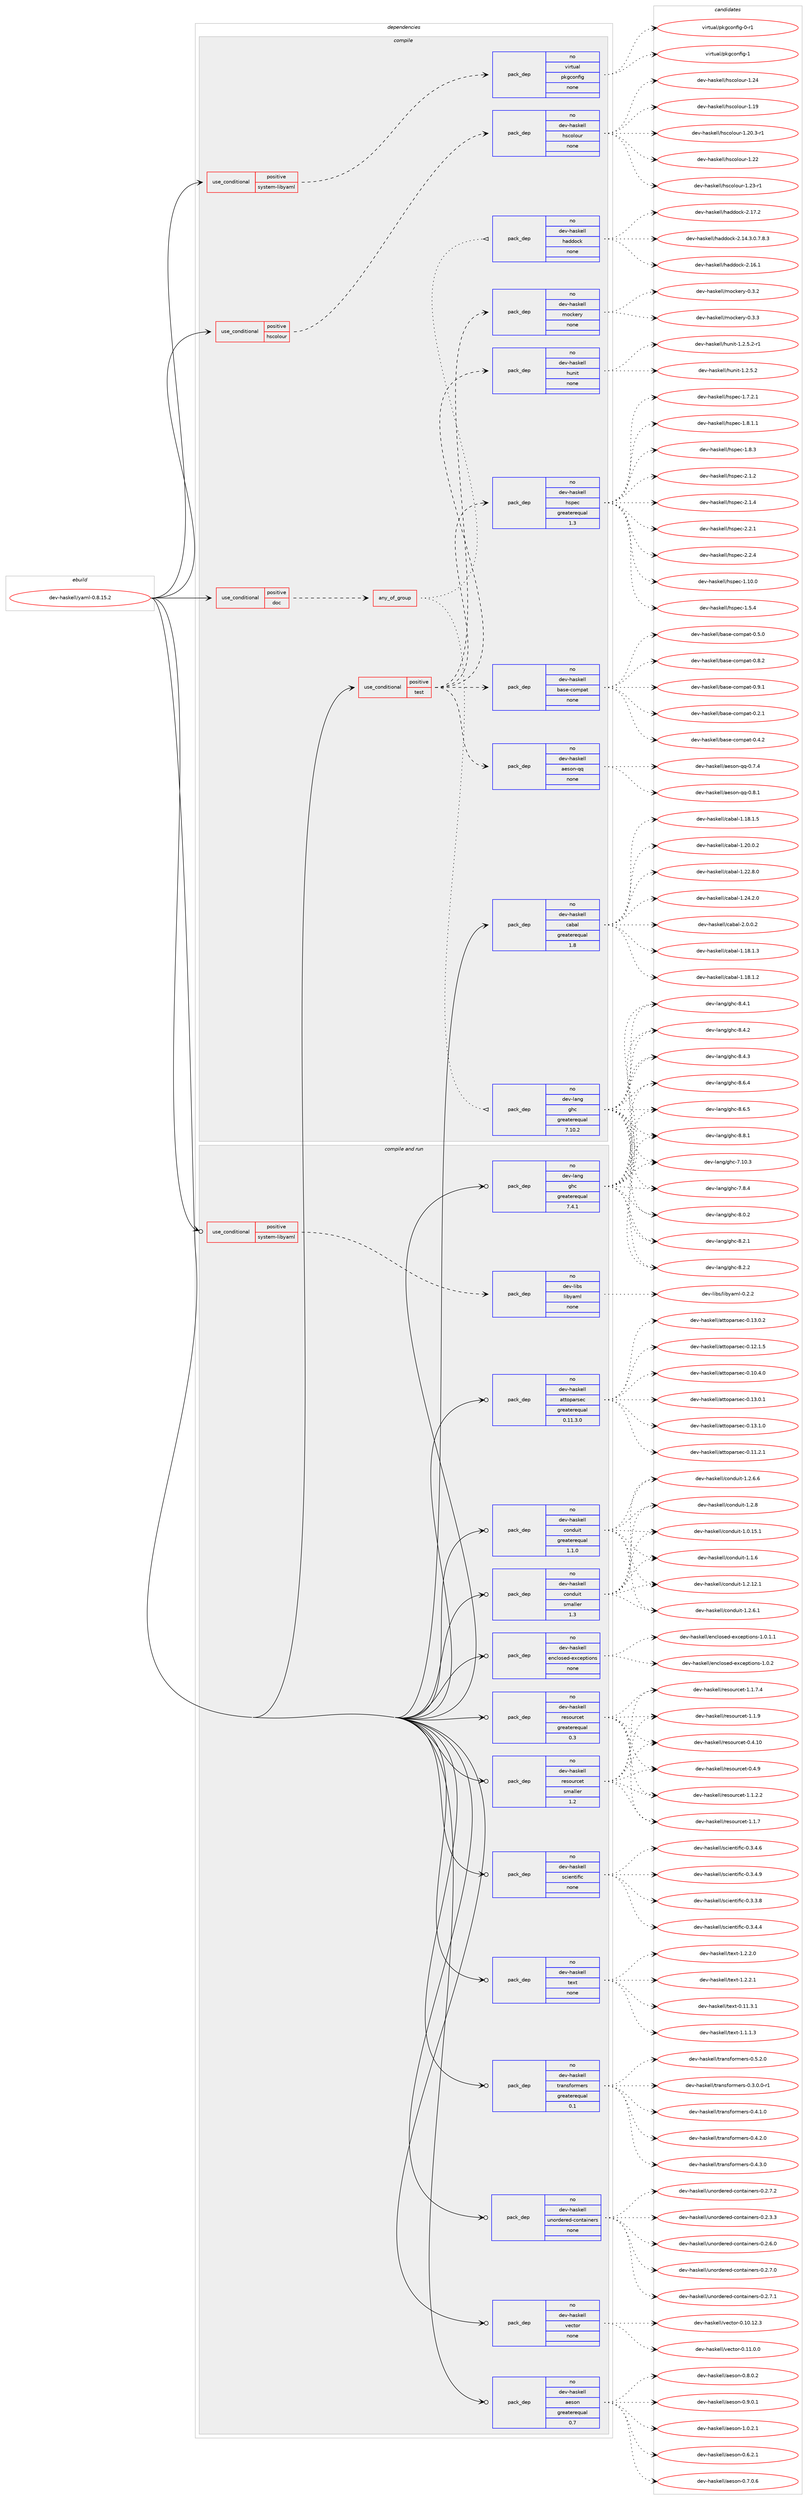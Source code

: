 digraph prolog {

# *************
# Graph options
# *************

newrank=true;
concentrate=true;
compound=true;
graph [rankdir=LR,fontname=Helvetica,fontsize=10,ranksep=1.5];#, ranksep=2.5, nodesep=0.2];
edge  [arrowhead=vee];
node  [fontname=Helvetica,fontsize=10];

# **********
# The ebuild
# **********

subgraph cluster_leftcol {
color=gray;
rank=same;
label=<<i>ebuild</i>>;
id [label="dev-haskell/yaml-0.8.15.2", color=red, width=4, href="../dev-haskell/yaml-0.8.15.2.svg"];
}

# ****************
# The dependencies
# ****************

subgraph cluster_midcol {
color=gray;
label=<<i>dependencies</i>>;
subgraph cluster_compile {
fillcolor="#eeeeee";
style=filled;
label=<<i>compile</i>>;
subgraph cond128305 {
dependency548661 [label=<<TABLE BORDER="0" CELLBORDER="1" CELLSPACING="0" CELLPADDING="4"><TR><TD ROWSPAN="3" CELLPADDING="10">use_conditional</TD></TR><TR><TD>positive</TD></TR><TR><TD>doc</TD></TR></TABLE>>, shape=none, color=red];
subgraph any10764 {
dependency548662 [label=<<TABLE BORDER="0" CELLBORDER="1" CELLSPACING="0" CELLPADDING="4"><TR><TD CELLPADDING="10">any_of_group</TD></TR></TABLE>>, shape=none, color=red];subgraph pack409235 {
dependency548663 [label=<<TABLE BORDER="0" CELLBORDER="1" CELLSPACING="0" CELLPADDING="4" WIDTH="220"><TR><TD ROWSPAN="6" CELLPADDING="30">pack_dep</TD></TR><TR><TD WIDTH="110">no</TD></TR><TR><TD>dev-haskell</TD></TR><TR><TD>haddock</TD></TR><TR><TD>none</TD></TR><TR><TD></TD></TR></TABLE>>, shape=none, color=blue];
}
dependency548662:e -> dependency548663:w [weight=20,style="dotted",arrowhead="oinv"];
subgraph pack409236 {
dependency548664 [label=<<TABLE BORDER="0" CELLBORDER="1" CELLSPACING="0" CELLPADDING="4" WIDTH="220"><TR><TD ROWSPAN="6" CELLPADDING="30">pack_dep</TD></TR><TR><TD WIDTH="110">no</TD></TR><TR><TD>dev-lang</TD></TR><TR><TD>ghc</TD></TR><TR><TD>greaterequal</TD></TR><TR><TD>7.10.2</TD></TR></TABLE>>, shape=none, color=blue];
}
dependency548662:e -> dependency548664:w [weight=20,style="dotted",arrowhead="oinv"];
}
dependency548661:e -> dependency548662:w [weight=20,style="dashed",arrowhead="vee"];
}
id:e -> dependency548661:w [weight=20,style="solid",arrowhead="vee"];
subgraph cond128306 {
dependency548665 [label=<<TABLE BORDER="0" CELLBORDER="1" CELLSPACING="0" CELLPADDING="4"><TR><TD ROWSPAN="3" CELLPADDING="10">use_conditional</TD></TR><TR><TD>positive</TD></TR><TR><TD>hscolour</TD></TR></TABLE>>, shape=none, color=red];
subgraph pack409237 {
dependency548666 [label=<<TABLE BORDER="0" CELLBORDER="1" CELLSPACING="0" CELLPADDING="4" WIDTH="220"><TR><TD ROWSPAN="6" CELLPADDING="30">pack_dep</TD></TR><TR><TD WIDTH="110">no</TD></TR><TR><TD>dev-haskell</TD></TR><TR><TD>hscolour</TD></TR><TR><TD>none</TD></TR><TR><TD></TD></TR></TABLE>>, shape=none, color=blue];
}
dependency548665:e -> dependency548666:w [weight=20,style="dashed",arrowhead="vee"];
}
id:e -> dependency548665:w [weight=20,style="solid",arrowhead="vee"];
subgraph cond128307 {
dependency548667 [label=<<TABLE BORDER="0" CELLBORDER="1" CELLSPACING="0" CELLPADDING="4"><TR><TD ROWSPAN="3" CELLPADDING="10">use_conditional</TD></TR><TR><TD>positive</TD></TR><TR><TD>system-libyaml</TD></TR></TABLE>>, shape=none, color=red];
subgraph pack409238 {
dependency548668 [label=<<TABLE BORDER="0" CELLBORDER="1" CELLSPACING="0" CELLPADDING="4" WIDTH="220"><TR><TD ROWSPAN="6" CELLPADDING="30">pack_dep</TD></TR><TR><TD WIDTH="110">no</TD></TR><TR><TD>virtual</TD></TR><TR><TD>pkgconfig</TD></TR><TR><TD>none</TD></TR><TR><TD></TD></TR></TABLE>>, shape=none, color=blue];
}
dependency548667:e -> dependency548668:w [weight=20,style="dashed",arrowhead="vee"];
}
id:e -> dependency548667:w [weight=20,style="solid",arrowhead="vee"];
subgraph cond128308 {
dependency548669 [label=<<TABLE BORDER="0" CELLBORDER="1" CELLSPACING="0" CELLPADDING="4"><TR><TD ROWSPAN="3" CELLPADDING="10">use_conditional</TD></TR><TR><TD>positive</TD></TR><TR><TD>test</TD></TR></TABLE>>, shape=none, color=red];
subgraph pack409239 {
dependency548670 [label=<<TABLE BORDER="0" CELLBORDER="1" CELLSPACING="0" CELLPADDING="4" WIDTH="220"><TR><TD ROWSPAN="6" CELLPADDING="30">pack_dep</TD></TR><TR><TD WIDTH="110">no</TD></TR><TR><TD>dev-haskell</TD></TR><TR><TD>aeson-qq</TD></TR><TR><TD>none</TD></TR><TR><TD></TD></TR></TABLE>>, shape=none, color=blue];
}
dependency548669:e -> dependency548670:w [weight=20,style="dashed",arrowhead="vee"];
subgraph pack409240 {
dependency548671 [label=<<TABLE BORDER="0" CELLBORDER="1" CELLSPACING="0" CELLPADDING="4" WIDTH="220"><TR><TD ROWSPAN="6" CELLPADDING="30">pack_dep</TD></TR><TR><TD WIDTH="110">no</TD></TR><TR><TD>dev-haskell</TD></TR><TR><TD>base-compat</TD></TR><TR><TD>none</TD></TR><TR><TD></TD></TR></TABLE>>, shape=none, color=blue];
}
dependency548669:e -> dependency548671:w [weight=20,style="dashed",arrowhead="vee"];
subgraph pack409241 {
dependency548672 [label=<<TABLE BORDER="0" CELLBORDER="1" CELLSPACING="0" CELLPADDING="4" WIDTH="220"><TR><TD ROWSPAN="6" CELLPADDING="30">pack_dep</TD></TR><TR><TD WIDTH="110">no</TD></TR><TR><TD>dev-haskell</TD></TR><TR><TD>hspec</TD></TR><TR><TD>greaterequal</TD></TR><TR><TD>1.3</TD></TR></TABLE>>, shape=none, color=blue];
}
dependency548669:e -> dependency548672:w [weight=20,style="dashed",arrowhead="vee"];
subgraph pack409242 {
dependency548673 [label=<<TABLE BORDER="0" CELLBORDER="1" CELLSPACING="0" CELLPADDING="4" WIDTH="220"><TR><TD ROWSPAN="6" CELLPADDING="30">pack_dep</TD></TR><TR><TD WIDTH="110">no</TD></TR><TR><TD>dev-haskell</TD></TR><TR><TD>hunit</TD></TR><TR><TD>none</TD></TR><TR><TD></TD></TR></TABLE>>, shape=none, color=blue];
}
dependency548669:e -> dependency548673:w [weight=20,style="dashed",arrowhead="vee"];
subgraph pack409243 {
dependency548674 [label=<<TABLE BORDER="0" CELLBORDER="1" CELLSPACING="0" CELLPADDING="4" WIDTH="220"><TR><TD ROWSPAN="6" CELLPADDING="30">pack_dep</TD></TR><TR><TD WIDTH="110">no</TD></TR><TR><TD>dev-haskell</TD></TR><TR><TD>mockery</TD></TR><TR><TD>none</TD></TR><TR><TD></TD></TR></TABLE>>, shape=none, color=blue];
}
dependency548669:e -> dependency548674:w [weight=20,style="dashed",arrowhead="vee"];
}
id:e -> dependency548669:w [weight=20,style="solid",arrowhead="vee"];
subgraph pack409244 {
dependency548675 [label=<<TABLE BORDER="0" CELLBORDER="1" CELLSPACING="0" CELLPADDING="4" WIDTH="220"><TR><TD ROWSPAN="6" CELLPADDING="30">pack_dep</TD></TR><TR><TD WIDTH="110">no</TD></TR><TR><TD>dev-haskell</TD></TR><TR><TD>cabal</TD></TR><TR><TD>greaterequal</TD></TR><TR><TD>1.8</TD></TR></TABLE>>, shape=none, color=blue];
}
id:e -> dependency548675:w [weight=20,style="solid",arrowhead="vee"];
}
subgraph cluster_compileandrun {
fillcolor="#eeeeee";
style=filled;
label=<<i>compile and run</i>>;
subgraph cond128309 {
dependency548676 [label=<<TABLE BORDER="0" CELLBORDER="1" CELLSPACING="0" CELLPADDING="4"><TR><TD ROWSPAN="3" CELLPADDING="10">use_conditional</TD></TR><TR><TD>positive</TD></TR><TR><TD>system-libyaml</TD></TR></TABLE>>, shape=none, color=red];
subgraph pack409245 {
dependency548677 [label=<<TABLE BORDER="0" CELLBORDER="1" CELLSPACING="0" CELLPADDING="4" WIDTH="220"><TR><TD ROWSPAN="6" CELLPADDING="30">pack_dep</TD></TR><TR><TD WIDTH="110">no</TD></TR><TR><TD>dev-libs</TD></TR><TR><TD>libyaml</TD></TR><TR><TD>none</TD></TR><TR><TD></TD></TR></TABLE>>, shape=none, color=blue];
}
dependency548676:e -> dependency548677:w [weight=20,style="dashed",arrowhead="vee"];
}
id:e -> dependency548676:w [weight=20,style="solid",arrowhead="odotvee"];
subgraph pack409246 {
dependency548678 [label=<<TABLE BORDER="0" CELLBORDER="1" CELLSPACING="0" CELLPADDING="4" WIDTH="220"><TR><TD ROWSPAN="6" CELLPADDING="30">pack_dep</TD></TR><TR><TD WIDTH="110">no</TD></TR><TR><TD>dev-haskell</TD></TR><TR><TD>aeson</TD></TR><TR><TD>greaterequal</TD></TR><TR><TD>0.7</TD></TR></TABLE>>, shape=none, color=blue];
}
id:e -> dependency548678:w [weight=20,style="solid",arrowhead="odotvee"];
subgraph pack409247 {
dependency548679 [label=<<TABLE BORDER="0" CELLBORDER="1" CELLSPACING="0" CELLPADDING="4" WIDTH="220"><TR><TD ROWSPAN="6" CELLPADDING="30">pack_dep</TD></TR><TR><TD WIDTH="110">no</TD></TR><TR><TD>dev-haskell</TD></TR><TR><TD>attoparsec</TD></TR><TR><TD>greaterequal</TD></TR><TR><TD>0.11.3.0</TD></TR></TABLE>>, shape=none, color=blue];
}
id:e -> dependency548679:w [weight=20,style="solid",arrowhead="odotvee"];
subgraph pack409248 {
dependency548680 [label=<<TABLE BORDER="0" CELLBORDER="1" CELLSPACING="0" CELLPADDING="4" WIDTH="220"><TR><TD ROWSPAN="6" CELLPADDING="30">pack_dep</TD></TR><TR><TD WIDTH="110">no</TD></TR><TR><TD>dev-haskell</TD></TR><TR><TD>conduit</TD></TR><TR><TD>greaterequal</TD></TR><TR><TD>1.1.0</TD></TR></TABLE>>, shape=none, color=blue];
}
id:e -> dependency548680:w [weight=20,style="solid",arrowhead="odotvee"];
subgraph pack409249 {
dependency548681 [label=<<TABLE BORDER="0" CELLBORDER="1" CELLSPACING="0" CELLPADDING="4" WIDTH="220"><TR><TD ROWSPAN="6" CELLPADDING="30">pack_dep</TD></TR><TR><TD WIDTH="110">no</TD></TR><TR><TD>dev-haskell</TD></TR><TR><TD>conduit</TD></TR><TR><TD>smaller</TD></TR><TR><TD>1.3</TD></TR></TABLE>>, shape=none, color=blue];
}
id:e -> dependency548681:w [weight=20,style="solid",arrowhead="odotvee"];
subgraph pack409250 {
dependency548682 [label=<<TABLE BORDER="0" CELLBORDER="1" CELLSPACING="0" CELLPADDING="4" WIDTH="220"><TR><TD ROWSPAN="6" CELLPADDING="30">pack_dep</TD></TR><TR><TD WIDTH="110">no</TD></TR><TR><TD>dev-haskell</TD></TR><TR><TD>enclosed-exceptions</TD></TR><TR><TD>none</TD></TR><TR><TD></TD></TR></TABLE>>, shape=none, color=blue];
}
id:e -> dependency548682:w [weight=20,style="solid",arrowhead="odotvee"];
subgraph pack409251 {
dependency548683 [label=<<TABLE BORDER="0" CELLBORDER="1" CELLSPACING="0" CELLPADDING="4" WIDTH="220"><TR><TD ROWSPAN="6" CELLPADDING="30">pack_dep</TD></TR><TR><TD WIDTH="110">no</TD></TR><TR><TD>dev-haskell</TD></TR><TR><TD>resourcet</TD></TR><TR><TD>greaterequal</TD></TR><TR><TD>0.3</TD></TR></TABLE>>, shape=none, color=blue];
}
id:e -> dependency548683:w [weight=20,style="solid",arrowhead="odotvee"];
subgraph pack409252 {
dependency548684 [label=<<TABLE BORDER="0" CELLBORDER="1" CELLSPACING="0" CELLPADDING="4" WIDTH="220"><TR><TD ROWSPAN="6" CELLPADDING="30">pack_dep</TD></TR><TR><TD WIDTH="110">no</TD></TR><TR><TD>dev-haskell</TD></TR><TR><TD>resourcet</TD></TR><TR><TD>smaller</TD></TR><TR><TD>1.2</TD></TR></TABLE>>, shape=none, color=blue];
}
id:e -> dependency548684:w [weight=20,style="solid",arrowhead="odotvee"];
subgraph pack409253 {
dependency548685 [label=<<TABLE BORDER="0" CELLBORDER="1" CELLSPACING="0" CELLPADDING="4" WIDTH="220"><TR><TD ROWSPAN="6" CELLPADDING="30">pack_dep</TD></TR><TR><TD WIDTH="110">no</TD></TR><TR><TD>dev-haskell</TD></TR><TR><TD>scientific</TD></TR><TR><TD>none</TD></TR><TR><TD></TD></TR></TABLE>>, shape=none, color=blue];
}
id:e -> dependency548685:w [weight=20,style="solid",arrowhead="odotvee"];
subgraph pack409254 {
dependency548686 [label=<<TABLE BORDER="0" CELLBORDER="1" CELLSPACING="0" CELLPADDING="4" WIDTH="220"><TR><TD ROWSPAN="6" CELLPADDING="30">pack_dep</TD></TR><TR><TD WIDTH="110">no</TD></TR><TR><TD>dev-haskell</TD></TR><TR><TD>text</TD></TR><TR><TD>none</TD></TR><TR><TD></TD></TR></TABLE>>, shape=none, color=blue];
}
id:e -> dependency548686:w [weight=20,style="solid",arrowhead="odotvee"];
subgraph pack409255 {
dependency548687 [label=<<TABLE BORDER="0" CELLBORDER="1" CELLSPACING="0" CELLPADDING="4" WIDTH="220"><TR><TD ROWSPAN="6" CELLPADDING="30">pack_dep</TD></TR><TR><TD WIDTH="110">no</TD></TR><TR><TD>dev-haskell</TD></TR><TR><TD>transformers</TD></TR><TR><TD>greaterequal</TD></TR><TR><TD>0.1</TD></TR></TABLE>>, shape=none, color=blue];
}
id:e -> dependency548687:w [weight=20,style="solid",arrowhead="odotvee"];
subgraph pack409256 {
dependency548688 [label=<<TABLE BORDER="0" CELLBORDER="1" CELLSPACING="0" CELLPADDING="4" WIDTH="220"><TR><TD ROWSPAN="6" CELLPADDING="30">pack_dep</TD></TR><TR><TD WIDTH="110">no</TD></TR><TR><TD>dev-haskell</TD></TR><TR><TD>unordered-containers</TD></TR><TR><TD>none</TD></TR><TR><TD></TD></TR></TABLE>>, shape=none, color=blue];
}
id:e -> dependency548688:w [weight=20,style="solid",arrowhead="odotvee"];
subgraph pack409257 {
dependency548689 [label=<<TABLE BORDER="0" CELLBORDER="1" CELLSPACING="0" CELLPADDING="4" WIDTH="220"><TR><TD ROWSPAN="6" CELLPADDING="30">pack_dep</TD></TR><TR><TD WIDTH="110">no</TD></TR><TR><TD>dev-haskell</TD></TR><TR><TD>vector</TD></TR><TR><TD>none</TD></TR><TR><TD></TD></TR></TABLE>>, shape=none, color=blue];
}
id:e -> dependency548689:w [weight=20,style="solid",arrowhead="odotvee"];
subgraph pack409258 {
dependency548690 [label=<<TABLE BORDER="0" CELLBORDER="1" CELLSPACING="0" CELLPADDING="4" WIDTH="220"><TR><TD ROWSPAN="6" CELLPADDING="30">pack_dep</TD></TR><TR><TD WIDTH="110">no</TD></TR><TR><TD>dev-lang</TD></TR><TR><TD>ghc</TD></TR><TR><TD>greaterequal</TD></TR><TR><TD>7.4.1</TD></TR></TABLE>>, shape=none, color=blue];
}
id:e -> dependency548690:w [weight=20,style="solid",arrowhead="odotvee"];
}
subgraph cluster_run {
fillcolor="#eeeeee";
style=filled;
label=<<i>run</i>>;
}
}

# **************
# The candidates
# **************

subgraph cluster_choices {
rank=same;
color=gray;
label=<<i>candidates</i>>;

subgraph choice409235 {
color=black;
nodesep=1;
choice1001011184510497115107101108108471049710010011199107455046495246514648465546564651 [label="dev-haskell/haddock-2.14.3.0.7.8.3", color=red, width=4,href="../dev-haskell/haddock-2.14.3.0.7.8.3.svg"];
choice100101118451049711510710110810847104971001001119910745504649544649 [label="dev-haskell/haddock-2.16.1", color=red, width=4,href="../dev-haskell/haddock-2.16.1.svg"];
choice100101118451049711510710110810847104971001001119910745504649554650 [label="dev-haskell/haddock-2.17.2", color=red, width=4,href="../dev-haskell/haddock-2.17.2.svg"];
dependency548663:e -> choice1001011184510497115107101108108471049710010011199107455046495246514648465546564651:w [style=dotted,weight="100"];
dependency548663:e -> choice100101118451049711510710110810847104971001001119910745504649544649:w [style=dotted,weight="100"];
dependency548663:e -> choice100101118451049711510710110810847104971001001119910745504649554650:w [style=dotted,weight="100"];
}
subgraph choice409236 {
color=black;
nodesep=1;
choice1001011184510897110103471031049945554649484651 [label="dev-lang/ghc-7.10.3", color=red, width=4,href="../dev-lang/ghc-7.10.3.svg"];
choice10010111845108971101034710310499455546564652 [label="dev-lang/ghc-7.8.4", color=red, width=4,href="../dev-lang/ghc-7.8.4.svg"];
choice10010111845108971101034710310499455646484650 [label="dev-lang/ghc-8.0.2", color=red, width=4,href="../dev-lang/ghc-8.0.2.svg"];
choice10010111845108971101034710310499455646504649 [label="dev-lang/ghc-8.2.1", color=red, width=4,href="../dev-lang/ghc-8.2.1.svg"];
choice10010111845108971101034710310499455646504650 [label="dev-lang/ghc-8.2.2", color=red, width=4,href="../dev-lang/ghc-8.2.2.svg"];
choice10010111845108971101034710310499455646524649 [label="dev-lang/ghc-8.4.1", color=red, width=4,href="../dev-lang/ghc-8.4.1.svg"];
choice10010111845108971101034710310499455646524650 [label="dev-lang/ghc-8.4.2", color=red, width=4,href="../dev-lang/ghc-8.4.2.svg"];
choice10010111845108971101034710310499455646524651 [label="dev-lang/ghc-8.4.3", color=red, width=4,href="../dev-lang/ghc-8.4.3.svg"];
choice10010111845108971101034710310499455646544652 [label="dev-lang/ghc-8.6.4", color=red, width=4,href="../dev-lang/ghc-8.6.4.svg"];
choice10010111845108971101034710310499455646544653 [label="dev-lang/ghc-8.6.5", color=red, width=4,href="../dev-lang/ghc-8.6.5.svg"];
choice10010111845108971101034710310499455646564649 [label="dev-lang/ghc-8.8.1", color=red, width=4,href="../dev-lang/ghc-8.8.1.svg"];
dependency548664:e -> choice1001011184510897110103471031049945554649484651:w [style=dotted,weight="100"];
dependency548664:e -> choice10010111845108971101034710310499455546564652:w [style=dotted,weight="100"];
dependency548664:e -> choice10010111845108971101034710310499455646484650:w [style=dotted,weight="100"];
dependency548664:e -> choice10010111845108971101034710310499455646504649:w [style=dotted,weight="100"];
dependency548664:e -> choice10010111845108971101034710310499455646504650:w [style=dotted,weight="100"];
dependency548664:e -> choice10010111845108971101034710310499455646524649:w [style=dotted,weight="100"];
dependency548664:e -> choice10010111845108971101034710310499455646524650:w [style=dotted,weight="100"];
dependency548664:e -> choice10010111845108971101034710310499455646524651:w [style=dotted,weight="100"];
dependency548664:e -> choice10010111845108971101034710310499455646544652:w [style=dotted,weight="100"];
dependency548664:e -> choice10010111845108971101034710310499455646544653:w [style=dotted,weight="100"];
dependency548664:e -> choice10010111845108971101034710310499455646564649:w [style=dotted,weight="100"];
}
subgraph choice409237 {
color=black;
nodesep=1;
choice100101118451049711510710110810847104115991111081111171144549464957 [label="dev-haskell/hscolour-1.19", color=red, width=4,href="../dev-haskell/hscolour-1.19.svg"];
choice10010111845104971151071011081084710411599111108111117114454946504846514511449 [label="dev-haskell/hscolour-1.20.3-r1", color=red, width=4,href="../dev-haskell/hscolour-1.20.3-r1.svg"];
choice100101118451049711510710110810847104115991111081111171144549465050 [label="dev-haskell/hscolour-1.22", color=red, width=4,href="../dev-haskell/hscolour-1.22.svg"];
choice1001011184510497115107101108108471041159911110811111711445494650514511449 [label="dev-haskell/hscolour-1.23-r1", color=red, width=4,href="../dev-haskell/hscolour-1.23-r1.svg"];
choice100101118451049711510710110810847104115991111081111171144549465052 [label="dev-haskell/hscolour-1.24", color=red, width=4,href="../dev-haskell/hscolour-1.24.svg"];
dependency548666:e -> choice100101118451049711510710110810847104115991111081111171144549464957:w [style=dotted,weight="100"];
dependency548666:e -> choice10010111845104971151071011081084710411599111108111117114454946504846514511449:w [style=dotted,weight="100"];
dependency548666:e -> choice100101118451049711510710110810847104115991111081111171144549465050:w [style=dotted,weight="100"];
dependency548666:e -> choice1001011184510497115107101108108471041159911110811111711445494650514511449:w [style=dotted,weight="100"];
dependency548666:e -> choice100101118451049711510710110810847104115991111081111171144549465052:w [style=dotted,weight="100"];
}
subgraph choice409238 {
color=black;
nodesep=1;
choice11810511411611797108471121071039911111010210510345484511449 [label="virtual/pkgconfig-0-r1", color=red, width=4,href="../virtual/pkgconfig-0-r1.svg"];
choice1181051141161179710847112107103991111101021051034549 [label="virtual/pkgconfig-1", color=red, width=4,href="../virtual/pkgconfig-1.svg"];
dependency548668:e -> choice11810511411611797108471121071039911111010210510345484511449:w [style=dotted,weight="100"];
dependency548668:e -> choice1181051141161179710847112107103991111101021051034549:w [style=dotted,weight="100"];
}
subgraph choice409239 {
color=black;
nodesep=1;
choice1001011184510497115107101108108479710111511111045113113454846554652 [label="dev-haskell/aeson-qq-0.7.4", color=red, width=4,href="../dev-haskell/aeson-qq-0.7.4.svg"];
choice1001011184510497115107101108108479710111511111045113113454846564649 [label="dev-haskell/aeson-qq-0.8.1", color=red, width=4,href="../dev-haskell/aeson-qq-0.8.1.svg"];
dependency548670:e -> choice1001011184510497115107101108108479710111511111045113113454846554652:w [style=dotted,weight="100"];
dependency548670:e -> choice1001011184510497115107101108108479710111511111045113113454846564649:w [style=dotted,weight="100"];
}
subgraph choice409240 {
color=black;
nodesep=1;
choice1001011184510497115107101108108479897115101459911110911297116454846504649 [label="dev-haskell/base-compat-0.2.1", color=red, width=4,href="../dev-haskell/base-compat-0.2.1.svg"];
choice1001011184510497115107101108108479897115101459911110911297116454846524650 [label="dev-haskell/base-compat-0.4.2", color=red, width=4,href="../dev-haskell/base-compat-0.4.2.svg"];
choice1001011184510497115107101108108479897115101459911110911297116454846534648 [label="dev-haskell/base-compat-0.5.0", color=red, width=4,href="../dev-haskell/base-compat-0.5.0.svg"];
choice1001011184510497115107101108108479897115101459911110911297116454846564650 [label="dev-haskell/base-compat-0.8.2", color=red, width=4,href="../dev-haskell/base-compat-0.8.2.svg"];
choice1001011184510497115107101108108479897115101459911110911297116454846574649 [label="dev-haskell/base-compat-0.9.1", color=red, width=4,href="../dev-haskell/base-compat-0.9.1.svg"];
dependency548671:e -> choice1001011184510497115107101108108479897115101459911110911297116454846504649:w [style=dotted,weight="100"];
dependency548671:e -> choice1001011184510497115107101108108479897115101459911110911297116454846524650:w [style=dotted,weight="100"];
dependency548671:e -> choice1001011184510497115107101108108479897115101459911110911297116454846534648:w [style=dotted,weight="100"];
dependency548671:e -> choice1001011184510497115107101108108479897115101459911110911297116454846564650:w [style=dotted,weight="100"];
dependency548671:e -> choice1001011184510497115107101108108479897115101459911110911297116454846574649:w [style=dotted,weight="100"];
}
subgraph choice409241 {
color=black;
nodesep=1;
choice1001011184510497115107101108108471041151121019945494649484648 [label="dev-haskell/hspec-1.10.0", color=red, width=4,href="../dev-haskell/hspec-1.10.0.svg"];
choice10010111845104971151071011081084710411511210199454946534652 [label="dev-haskell/hspec-1.5.4", color=red, width=4,href="../dev-haskell/hspec-1.5.4.svg"];
choice100101118451049711510710110810847104115112101994549465546504649 [label="dev-haskell/hspec-1.7.2.1", color=red, width=4,href="../dev-haskell/hspec-1.7.2.1.svg"];
choice100101118451049711510710110810847104115112101994549465646494649 [label="dev-haskell/hspec-1.8.1.1", color=red, width=4,href="../dev-haskell/hspec-1.8.1.1.svg"];
choice10010111845104971151071011081084710411511210199454946564651 [label="dev-haskell/hspec-1.8.3", color=red, width=4,href="../dev-haskell/hspec-1.8.3.svg"];
choice10010111845104971151071011081084710411511210199455046494650 [label="dev-haskell/hspec-2.1.2", color=red, width=4,href="../dev-haskell/hspec-2.1.2.svg"];
choice10010111845104971151071011081084710411511210199455046494652 [label="dev-haskell/hspec-2.1.4", color=red, width=4,href="../dev-haskell/hspec-2.1.4.svg"];
choice10010111845104971151071011081084710411511210199455046504649 [label="dev-haskell/hspec-2.2.1", color=red, width=4,href="../dev-haskell/hspec-2.2.1.svg"];
choice10010111845104971151071011081084710411511210199455046504652 [label="dev-haskell/hspec-2.2.4", color=red, width=4,href="../dev-haskell/hspec-2.2.4.svg"];
dependency548672:e -> choice1001011184510497115107101108108471041151121019945494649484648:w [style=dotted,weight="100"];
dependency548672:e -> choice10010111845104971151071011081084710411511210199454946534652:w [style=dotted,weight="100"];
dependency548672:e -> choice100101118451049711510710110810847104115112101994549465546504649:w [style=dotted,weight="100"];
dependency548672:e -> choice100101118451049711510710110810847104115112101994549465646494649:w [style=dotted,weight="100"];
dependency548672:e -> choice10010111845104971151071011081084710411511210199454946564651:w [style=dotted,weight="100"];
dependency548672:e -> choice10010111845104971151071011081084710411511210199455046494650:w [style=dotted,weight="100"];
dependency548672:e -> choice10010111845104971151071011081084710411511210199455046494652:w [style=dotted,weight="100"];
dependency548672:e -> choice10010111845104971151071011081084710411511210199455046504649:w [style=dotted,weight="100"];
dependency548672:e -> choice10010111845104971151071011081084710411511210199455046504652:w [style=dotted,weight="100"];
}
subgraph choice409242 {
color=black;
nodesep=1;
choice1001011184510497115107101108108471041171101051164549465046534650 [label="dev-haskell/hunit-1.2.5.2", color=red, width=4,href="../dev-haskell/hunit-1.2.5.2.svg"];
choice10010111845104971151071011081084710411711010511645494650465346504511449 [label="dev-haskell/hunit-1.2.5.2-r1", color=red, width=4,href="../dev-haskell/hunit-1.2.5.2-r1.svg"];
dependency548673:e -> choice1001011184510497115107101108108471041171101051164549465046534650:w [style=dotted,weight="100"];
dependency548673:e -> choice10010111845104971151071011081084710411711010511645494650465346504511449:w [style=dotted,weight="100"];
}
subgraph choice409243 {
color=black;
nodesep=1;
choice10010111845104971151071011081084710911199107101114121454846514650 [label="dev-haskell/mockery-0.3.2", color=red, width=4,href="../dev-haskell/mockery-0.3.2.svg"];
choice10010111845104971151071011081084710911199107101114121454846514651 [label="dev-haskell/mockery-0.3.3", color=red, width=4,href="../dev-haskell/mockery-0.3.3.svg"];
dependency548674:e -> choice10010111845104971151071011081084710911199107101114121454846514650:w [style=dotted,weight="100"];
dependency548674:e -> choice10010111845104971151071011081084710911199107101114121454846514651:w [style=dotted,weight="100"];
}
subgraph choice409244 {
color=black;
nodesep=1;
choice10010111845104971151071011081084799979897108454946495646494650 [label="dev-haskell/cabal-1.18.1.2", color=red, width=4,href="../dev-haskell/cabal-1.18.1.2.svg"];
choice10010111845104971151071011081084799979897108454946495646494651 [label="dev-haskell/cabal-1.18.1.3", color=red, width=4,href="../dev-haskell/cabal-1.18.1.3.svg"];
choice10010111845104971151071011081084799979897108454946495646494653 [label="dev-haskell/cabal-1.18.1.5", color=red, width=4,href="../dev-haskell/cabal-1.18.1.5.svg"];
choice10010111845104971151071011081084799979897108454946504846484650 [label="dev-haskell/cabal-1.20.0.2", color=red, width=4,href="../dev-haskell/cabal-1.20.0.2.svg"];
choice10010111845104971151071011081084799979897108454946505046564648 [label="dev-haskell/cabal-1.22.8.0", color=red, width=4,href="../dev-haskell/cabal-1.22.8.0.svg"];
choice10010111845104971151071011081084799979897108454946505246504648 [label="dev-haskell/cabal-1.24.2.0", color=red, width=4,href="../dev-haskell/cabal-1.24.2.0.svg"];
choice100101118451049711510710110810847999798971084550464846484650 [label="dev-haskell/cabal-2.0.0.2", color=red, width=4,href="../dev-haskell/cabal-2.0.0.2.svg"];
dependency548675:e -> choice10010111845104971151071011081084799979897108454946495646494650:w [style=dotted,weight="100"];
dependency548675:e -> choice10010111845104971151071011081084799979897108454946495646494651:w [style=dotted,weight="100"];
dependency548675:e -> choice10010111845104971151071011081084799979897108454946495646494653:w [style=dotted,weight="100"];
dependency548675:e -> choice10010111845104971151071011081084799979897108454946504846484650:w [style=dotted,weight="100"];
dependency548675:e -> choice10010111845104971151071011081084799979897108454946505046564648:w [style=dotted,weight="100"];
dependency548675:e -> choice10010111845104971151071011081084799979897108454946505246504648:w [style=dotted,weight="100"];
dependency548675:e -> choice100101118451049711510710110810847999798971084550464846484650:w [style=dotted,weight="100"];
}
subgraph choice409245 {
color=black;
nodesep=1;
choice1001011184510810598115471081059812197109108454846504650 [label="dev-libs/libyaml-0.2.2", color=red, width=4,href="../dev-libs/libyaml-0.2.2.svg"];
dependency548677:e -> choice1001011184510810598115471081059812197109108454846504650:w [style=dotted,weight="100"];
}
subgraph choice409246 {
color=black;
nodesep=1;
choice100101118451049711510710110810847971011151111104548465446504649 [label="dev-haskell/aeson-0.6.2.1", color=red, width=4,href="../dev-haskell/aeson-0.6.2.1.svg"];
choice100101118451049711510710110810847971011151111104548465546484654 [label="dev-haskell/aeson-0.7.0.6", color=red, width=4,href="../dev-haskell/aeson-0.7.0.6.svg"];
choice100101118451049711510710110810847971011151111104548465646484650 [label="dev-haskell/aeson-0.8.0.2", color=red, width=4,href="../dev-haskell/aeson-0.8.0.2.svg"];
choice100101118451049711510710110810847971011151111104548465746484649 [label="dev-haskell/aeson-0.9.0.1", color=red, width=4,href="../dev-haskell/aeson-0.9.0.1.svg"];
choice100101118451049711510710110810847971011151111104549464846504649 [label="dev-haskell/aeson-1.0.2.1", color=red, width=4,href="../dev-haskell/aeson-1.0.2.1.svg"];
dependency548678:e -> choice100101118451049711510710110810847971011151111104548465446504649:w [style=dotted,weight="100"];
dependency548678:e -> choice100101118451049711510710110810847971011151111104548465546484654:w [style=dotted,weight="100"];
dependency548678:e -> choice100101118451049711510710110810847971011151111104548465646484650:w [style=dotted,weight="100"];
dependency548678:e -> choice100101118451049711510710110810847971011151111104548465746484649:w [style=dotted,weight="100"];
dependency548678:e -> choice100101118451049711510710110810847971011151111104549464846504649:w [style=dotted,weight="100"];
}
subgraph choice409247 {
color=black;
nodesep=1;
choice100101118451049711510710110810847971161161111129711411510199454846494846524648 [label="dev-haskell/attoparsec-0.10.4.0", color=red, width=4,href="../dev-haskell/attoparsec-0.10.4.0.svg"];
choice100101118451049711510710110810847971161161111129711411510199454846494946504649 [label="dev-haskell/attoparsec-0.11.2.1", color=red, width=4,href="../dev-haskell/attoparsec-0.11.2.1.svg"];
choice100101118451049711510710110810847971161161111129711411510199454846495046494653 [label="dev-haskell/attoparsec-0.12.1.5", color=red, width=4,href="../dev-haskell/attoparsec-0.12.1.5.svg"];
choice100101118451049711510710110810847971161161111129711411510199454846495146484649 [label="dev-haskell/attoparsec-0.13.0.1", color=red, width=4,href="../dev-haskell/attoparsec-0.13.0.1.svg"];
choice100101118451049711510710110810847971161161111129711411510199454846495146484650 [label="dev-haskell/attoparsec-0.13.0.2", color=red, width=4,href="../dev-haskell/attoparsec-0.13.0.2.svg"];
choice100101118451049711510710110810847971161161111129711411510199454846495146494648 [label="dev-haskell/attoparsec-0.13.1.0", color=red, width=4,href="../dev-haskell/attoparsec-0.13.1.0.svg"];
dependency548679:e -> choice100101118451049711510710110810847971161161111129711411510199454846494846524648:w [style=dotted,weight="100"];
dependency548679:e -> choice100101118451049711510710110810847971161161111129711411510199454846494946504649:w [style=dotted,weight="100"];
dependency548679:e -> choice100101118451049711510710110810847971161161111129711411510199454846495046494653:w [style=dotted,weight="100"];
dependency548679:e -> choice100101118451049711510710110810847971161161111129711411510199454846495146484649:w [style=dotted,weight="100"];
dependency548679:e -> choice100101118451049711510710110810847971161161111129711411510199454846495146484650:w [style=dotted,weight="100"];
dependency548679:e -> choice100101118451049711510710110810847971161161111129711411510199454846495146494648:w [style=dotted,weight="100"];
}
subgraph choice409248 {
color=black;
nodesep=1;
choice10010111845104971151071011081084799111110100117105116454946484649534649 [label="dev-haskell/conduit-1.0.15.1", color=red, width=4,href="../dev-haskell/conduit-1.0.15.1.svg"];
choice10010111845104971151071011081084799111110100117105116454946494654 [label="dev-haskell/conduit-1.1.6", color=red, width=4,href="../dev-haskell/conduit-1.1.6.svg"];
choice10010111845104971151071011081084799111110100117105116454946504649504649 [label="dev-haskell/conduit-1.2.12.1", color=red, width=4,href="../dev-haskell/conduit-1.2.12.1.svg"];
choice100101118451049711510710110810847991111101001171051164549465046544649 [label="dev-haskell/conduit-1.2.6.1", color=red, width=4,href="../dev-haskell/conduit-1.2.6.1.svg"];
choice100101118451049711510710110810847991111101001171051164549465046544654 [label="dev-haskell/conduit-1.2.6.6", color=red, width=4,href="../dev-haskell/conduit-1.2.6.6.svg"];
choice10010111845104971151071011081084799111110100117105116454946504656 [label="dev-haskell/conduit-1.2.8", color=red, width=4,href="../dev-haskell/conduit-1.2.8.svg"];
dependency548680:e -> choice10010111845104971151071011081084799111110100117105116454946484649534649:w [style=dotted,weight="100"];
dependency548680:e -> choice10010111845104971151071011081084799111110100117105116454946494654:w [style=dotted,weight="100"];
dependency548680:e -> choice10010111845104971151071011081084799111110100117105116454946504649504649:w [style=dotted,weight="100"];
dependency548680:e -> choice100101118451049711510710110810847991111101001171051164549465046544649:w [style=dotted,weight="100"];
dependency548680:e -> choice100101118451049711510710110810847991111101001171051164549465046544654:w [style=dotted,weight="100"];
dependency548680:e -> choice10010111845104971151071011081084799111110100117105116454946504656:w [style=dotted,weight="100"];
}
subgraph choice409249 {
color=black;
nodesep=1;
choice10010111845104971151071011081084799111110100117105116454946484649534649 [label="dev-haskell/conduit-1.0.15.1", color=red, width=4,href="../dev-haskell/conduit-1.0.15.1.svg"];
choice10010111845104971151071011081084799111110100117105116454946494654 [label="dev-haskell/conduit-1.1.6", color=red, width=4,href="../dev-haskell/conduit-1.1.6.svg"];
choice10010111845104971151071011081084799111110100117105116454946504649504649 [label="dev-haskell/conduit-1.2.12.1", color=red, width=4,href="../dev-haskell/conduit-1.2.12.1.svg"];
choice100101118451049711510710110810847991111101001171051164549465046544649 [label="dev-haskell/conduit-1.2.6.1", color=red, width=4,href="../dev-haskell/conduit-1.2.6.1.svg"];
choice100101118451049711510710110810847991111101001171051164549465046544654 [label="dev-haskell/conduit-1.2.6.6", color=red, width=4,href="../dev-haskell/conduit-1.2.6.6.svg"];
choice10010111845104971151071011081084799111110100117105116454946504656 [label="dev-haskell/conduit-1.2.8", color=red, width=4,href="../dev-haskell/conduit-1.2.8.svg"];
dependency548681:e -> choice10010111845104971151071011081084799111110100117105116454946484649534649:w [style=dotted,weight="100"];
dependency548681:e -> choice10010111845104971151071011081084799111110100117105116454946494654:w [style=dotted,weight="100"];
dependency548681:e -> choice10010111845104971151071011081084799111110100117105116454946504649504649:w [style=dotted,weight="100"];
dependency548681:e -> choice100101118451049711510710110810847991111101001171051164549465046544649:w [style=dotted,weight="100"];
dependency548681:e -> choice100101118451049711510710110810847991111101001171051164549465046544654:w [style=dotted,weight="100"];
dependency548681:e -> choice10010111845104971151071011081084799111110100117105116454946504656:w [style=dotted,weight="100"];
}
subgraph choice409250 {
color=black;
nodesep=1;
choice1001011184510497115107101108108471011109910811111510110045101120991011121161051111101154549464846494649 [label="dev-haskell/enclosed-exceptions-1.0.1.1", color=red, width=4,href="../dev-haskell/enclosed-exceptions-1.0.1.1.svg"];
choice100101118451049711510710110810847101110991081111151011004510112099101112116105111110115454946484650 [label="dev-haskell/enclosed-exceptions-1.0.2", color=red, width=4,href="../dev-haskell/enclosed-exceptions-1.0.2.svg"];
dependency548682:e -> choice1001011184510497115107101108108471011109910811111510110045101120991011121161051111101154549464846494649:w [style=dotted,weight="100"];
dependency548682:e -> choice100101118451049711510710110810847101110991081111151011004510112099101112116105111110115454946484650:w [style=dotted,weight="100"];
}
subgraph choice409251 {
color=black;
nodesep=1;
choice1001011184510497115107101108108471141011151111171149910111645484652464948 [label="dev-haskell/resourcet-0.4.10", color=red, width=4,href="../dev-haskell/resourcet-0.4.10.svg"];
choice10010111845104971151071011081084711410111511111711499101116454846524657 [label="dev-haskell/resourcet-0.4.9", color=red, width=4,href="../dev-haskell/resourcet-0.4.9.svg"];
choice100101118451049711510710110810847114101115111117114991011164549464946504650 [label="dev-haskell/resourcet-1.1.2.2", color=red, width=4,href="../dev-haskell/resourcet-1.1.2.2.svg"];
choice10010111845104971151071011081084711410111511111711499101116454946494655 [label="dev-haskell/resourcet-1.1.7", color=red, width=4,href="../dev-haskell/resourcet-1.1.7.svg"];
choice100101118451049711510710110810847114101115111117114991011164549464946554652 [label="dev-haskell/resourcet-1.1.7.4", color=red, width=4,href="../dev-haskell/resourcet-1.1.7.4.svg"];
choice10010111845104971151071011081084711410111511111711499101116454946494657 [label="dev-haskell/resourcet-1.1.9", color=red, width=4,href="../dev-haskell/resourcet-1.1.9.svg"];
dependency548683:e -> choice1001011184510497115107101108108471141011151111171149910111645484652464948:w [style=dotted,weight="100"];
dependency548683:e -> choice10010111845104971151071011081084711410111511111711499101116454846524657:w [style=dotted,weight="100"];
dependency548683:e -> choice100101118451049711510710110810847114101115111117114991011164549464946504650:w [style=dotted,weight="100"];
dependency548683:e -> choice10010111845104971151071011081084711410111511111711499101116454946494655:w [style=dotted,weight="100"];
dependency548683:e -> choice100101118451049711510710110810847114101115111117114991011164549464946554652:w [style=dotted,weight="100"];
dependency548683:e -> choice10010111845104971151071011081084711410111511111711499101116454946494657:w [style=dotted,weight="100"];
}
subgraph choice409252 {
color=black;
nodesep=1;
choice1001011184510497115107101108108471141011151111171149910111645484652464948 [label="dev-haskell/resourcet-0.4.10", color=red, width=4,href="../dev-haskell/resourcet-0.4.10.svg"];
choice10010111845104971151071011081084711410111511111711499101116454846524657 [label="dev-haskell/resourcet-0.4.9", color=red, width=4,href="../dev-haskell/resourcet-0.4.9.svg"];
choice100101118451049711510710110810847114101115111117114991011164549464946504650 [label="dev-haskell/resourcet-1.1.2.2", color=red, width=4,href="../dev-haskell/resourcet-1.1.2.2.svg"];
choice10010111845104971151071011081084711410111511111711499101116454946494655 [label="dev-haskell/resourcet-1.1.7", color=red, width=4,href="../dev-haskell/resourcet-1.1.7.svg"];
choice100101118451049711510710110810847114101115111117114991011164549464946554652 [label="dev-haskell/resourcet-1.1.7.4", color=red, width=4,href="../dev-haskell/resourcet-1.1.7.4.svg"];
choice10010111845104971151071011081084711410111511111711499101116454946494657 [label="dev-haskell/resourcet-1.1.9", color=red, width=4,href="../dev-haskell/resourcet-1.1.9.svg"];
dependency548684:e -> choice1001011184510497115107101108108471141011151111171149910111645484652464948:w [style=dotted,weight="100"];
dependency548684:e -> choice10010111845104971151071011081084711410111511111711499101116454846524657:w [style=dotted,weight="100"];
dependency548684:e -> choice100101118451049711510710110810847114101115111117114991011164549464946504650:w [style=dotted,weight="100"];
dependency548684:e -> choice10010111845104971151071011081084711410111511111711499101116454946494655:w [style=dotted,weight="100"];
dependency548684:e -> choice100101118451049711510710110810847114101115111117114991011164549464946554652:w [style=dotted,weight="100"];
dependency548684:e -> choice10010111845104971151071011081084711410111511111711499101116454946494657:w [style=dotted,weight="100"];
}
subgraph choice409253 {
color=black;
nodesep=1;
choice10010111845104971151071011081084711599105101110116105102105994548465146514656 [label="dev-haskell/scientific-0.3.3.8", color=red, width=4,href="../dev-haskell/scientific-0.3.3.8.svg"];
choice10010111845104971151071011081084711599105101110116105102105994548465146524652 [label="dev-haskell/scientific-0.3.4.4", color=red, width=4,href="../dev-haskell/scientific-0.3.4.4.svg"];
choice10010111845104971151071011081084711599105101110116105102105994548465146524654 [label="dev-haskell/scientific-0.3.4.6", color=red, width=4,href="../dev-haskell/scientific-0.3.4.6.svg"];
choice10010111845104971151071011081084711599105101110116105102105994548465146524657 [label="dev-haskell/scientific-0.3.4.9", color=red, width=4,href="../dev-haskell/scientific-0.3.4.9.svg"];
dependency548685:e -> choice10010111845104971151071011081084711599105101110116105102105994548465146514656:w [style=dotted,weight="100"];
dependency548685:e -> choice10010111845104971151071011081084711599105101110116105102105994548465146524652:w [style=dotted,weight="100"];
dependency548685:e -> choice10010111845104971151071011081084711599105101110116105102105994548465146524654:w [style=dotted,weight="100"];
dependency548685:e -> choice10010111845104971151071011081084711599105101110116105102105994548465146524657:w [style=dotted,weight="100"];
}
subgraph choice409254 {
color=black;
nodesep=1;
choice100101118451049711510710110810847116101120116454846494946514649 [label="dev-haskell/text-0.11.3.1", color=red, width=4,href="../dev-haskell/text-0.11.3.1.svg"];
choice1001011184510497115107101108108471161011201164549464946494651 [label="dev-haskell/text-1.1.1.3", color=red, width=4,href="../dev-haskell/text-1.1.1.3.svg"];
choice1001011184510497115107101108108471161011201164549465046504648 [label="dev-haskell/text-1.2.2.0", color=red, width=4,href="../dev-haskell/text-1.2.2.0.svg"];
choice1001011184510497115107101108108471161011201164549465046504649 [label="dev-haskell/text-1.2.2.1", color=red, width=4,href="../dev-haskell/text-1.2.2.1.svg"];
dependency548686:e -> choice100101118451049711510710110810847116101120116454846494946514649:w [style=dotted,weight="100"];
dependency548686:e -> choice1001011184510497115107101108108471161011201164549464946494651:w [style=dotted,weight="100"];
dependency548686:e -> choice1001011184510497115107101108108471161011201164549465046504648:w [style=dotted,weight="100"];
dependency548686:e -> choice1001011184510497115107101108108471161011201164549465046504649:w [style=dotted,weight="100"];
}
subgraph choice409255 {
color=black;
nodesep=1;
choice1001011184510497115107101108108471161149711011510211111410910111411545484651464846484511449 [label="dev-haskell/transformers-0.3.0.0-r1", color=red, width=4,href="../dev-haskell/transformers-0.3.0.0-r1.svg"];
choice100101118451049711510710110810847116114971101151021111141091011141154548465246494648 [label="dev-haskell/transformers-0.4.1.0", color=red, width=4,href="../dev-haskell/transformers-0.4.1.0.svg"];
choice100101118451049711510710110810847116114971101151021111141091011141154548465246504648 [label="dev-haskell/transformers-0.4.2.0", color=red, width=4,href="../dev-haskell/transformers-0.4.2.0.svg"];
choice100101118451049711510710110810847116114971101151021111141091011141154548465246514648 [label="dev-haskell/transformers-0.4.3.0", color=red, width=4,href="../dev-haskell/transformers-0.4.3.0.svg"];
choice100101118451049711510710110810847116114971101151021111141091011141154548465346504648 [label="dev-haskell/transformers-0.5.2.0", color=red, width=4,href="../dev-haskell/transformers-0.5.2.0.svg"];
dependency548687:e -> choice1001011184510497115107101108108471161149711011510211111410910111411545484651464846484511449:w [style=dotted,weight="100"];
dependency548687:e -> choice100101118451049711510710110810847116114971101151021111141091011141154548465246494648:w [style=dotted,weight="100"];
dependency548687:e -> choice100101118451049711510710110810847116114971101151021111141091011141154548465246504648:w [style=dotted,weight="100"];
dependency548687:e -> choice100101118451049711510710110810847116114971101151021111141091011141154548465246514648:w [style=dotted,weight="100"];
dependency548687:e -> choice100101118451049711510710110810847116114971101151021111141091011141154548465346504648:w [style=dotted,weight="100"];
}
subgraph choice409256 {
color=black;
nodesep=1;
choice1001011184510497115107101108108471171101111141001011141011004599111110116971051101011141154548465046514651 [label="dev-haskell/unordered-containers-0.2.3.3", color=red, width=4,href="../dev-haskell/unordered-containers-0.2.3.3.svg"];
choice1001011184510497115107101108108471171101111141001011141011004599111110116971051101011141154548465046544648 [label="dev-haskell/unordered-containers-0.2.6.0", color=red, width=4,href="../dev-haskell/unordered-containers-0.2.6.0.svg"];
choice1001011184510497115107101108108471171101111141001011141011004599111110116971051101011141154548465046554648 [label="dev-haskell/unordered-containers-0.2.7.0", color=red, width=4,href="../dev-haskell/unordered-containers-0.2.7.0.svg"];
choice1001011184510497115107101108108471171101111141001011141011004599111110116971051101011141154548465046554649 [label="dev-haskell/unordered-containers-0.2.7.1", color=red, width=4,href="../dev-haskell/unordered-containers-0.2.7.1.svg"];
choice1001011184510497115107101108108471171101111141001011141011004599111110116971051101011141154548465046554650 [label="dev-haskell/unordered-containers-0.2.7.2", color=red, width=4,href="../dev-haskell/unordered-containers-0.2.7.2.svg"];
dependency548688:e -> choice1001011184510497115107101108108471171101111141001011141011004599111110116971051101011141154548465046514651:w [style=dotted,weight="100"];
dependency548688:e -> choice1001011184510497115107101108108471171101111141001011141011004599111110116971051101011141154548465046544648:w [style=dotted,weight="100"];
dependency548688:e -> choice1001011184510497115107101108108471171101111141001011141011004599111110116971051101011141154548465046554648:w [style=dotted,weight="100"];
dependency548688:e -> choice1001011184510497115107101108108471171101111141001011141011004599111110116971051101011141154548465046554649:w [style=dotted,weight="100"];
dependency548688:e -> choice1001011184510497115107101108108471171101111141001011141011004599111110116971051101011141154548465046554650:w [style=dotted,weight="100"];
}
subgraph choice409257 {
color=black;
nodesep=1;
choice1001011184510497115107101108108471181019911611111445484649484649504651 [label="dev-haskell/vector-0.10.12.3", color=red, width=4,href="../dev-haskell/vector-0.10.12.3.svg"];
choice10010111845104971151071011081084711810199116111114454846494946484648 [label="dev-haskell/vector-0.11.0.0", color=red, width=4,href="../dev-haskell/vector-0.11.0.0.svg"];
dependency548689:e -> choice1001011184510497115107101108108471181019911611111445484649484649504651:w [style=dotted,weight="100"];
dependency548689:e -> choice10010111845104971151071011081084711810199116111114454846494946484648:w [style=dotted,weight="100"];
}
subgraph choice409258 {
color=black;
nodesep=1;
choice1001011184510897110103471031049945554649484651 [label="dev-lang/ghc-7.10.3", color=red, width=4,href="../dev-lang/ghc-7.10.3.svg"];
choice10010111845108971101034710310499455546564652 [label="dev-lang/ghc-7.8.4", color=red, width=4,href="../dev-lang/ghc-7.8.4.svg"];
choice10010111845108971101034710310499455646484650 [label="dev-lang/ghc-8.0.2", color=red, width=4,href="../dev-lang/ghc-8.0.2.svg"];
choice10010111845108971101034710310499455646504649 [label="dev-lang/ghc-8.2.1", color=red, width=4,href="../dev-lang/ghc-8.2.1.svg"];
choice10010111845108971101034710310499455646504650 [label="dev-lang/ghc-8.2.2", color=red, width=4,href="../dev-lang/ghc-8.2.2.svg"];
choice10010111845108971101034710310499455646524649 [label="dev-lang/ghc-8.4.1", color=red, width=4,href="../dev-lang/ghc-8.4.1.svg"];
choice10010111845108971101034710310499455646524650 [label="dev-lang/ghc-8.4.2", color=red, width=4,href="../dev-lang/ghc-8.4.2.svg"];
choice10010111845108971101034710310499455646524651 [label="dev-lang/ghc-8.4.3", color=red, width=4,href="../dev-lang/ghc-8.4.3.svg"];
choice10010111845108971101034710310499455646544652 [label="dev-lang/ghc-8.6.4", color=red, width=4,href="../dev-lang/ghc-8.6.4.svg"];
choice10010111845108971101034710310499455646544653 [label="dev-lang/ghc-8.6.5", color=red, width=4,href="../dev-lang/ghc-8.6.5.svg"];
choice10010111845108971101034710310499455646564649 [label="dev-lang/ghc-8.8.1", color=red, width=4,href="../dev-lang/ghc-8.8.1.svg"];
dependency548690:e -> choice1001011184510897110103471031049945554649484651:w [style=dotted,weight="100"];
dependency548690:e -> choice10010111845108971101034710310499455546564652:w [style=dotted,weight="100"];
dependency548690:e -> choice10010111845108971101034710310499455646484650:w [style=dotted,weight="100"];
dependency548690:e -> choice10010111845108971101034710310499455646504649:w [style=dotted,weight="100"];
dependency548690:e -> choice10010111845108971101034710310499455646504650:w [style=dotted,weight="100"];
dependency548690:e -> choice10010111845108971101034710310499455646524649:w [style=dotted,weight="100"];
dependency548690:e -> choice10010111845108971101034710310499455646524650:w [style=dotted,weight="100"];
dependency548690:e -> choice10010111845108971101034710310499455646524651:w [style=dotted,weight="100"];
dependency548690:e -> choice10010111845108971101034710310499455646544652:w [style=dotted,weight="100"];
dependency548690:e -> choice10010111845108971101034710310499455646544653:w [style=dotted,weight="100"];
dependency548690:e -> choice10010111845108971101034710310499455646564649:w [style=dotted,weight="100"];
}
}

}
